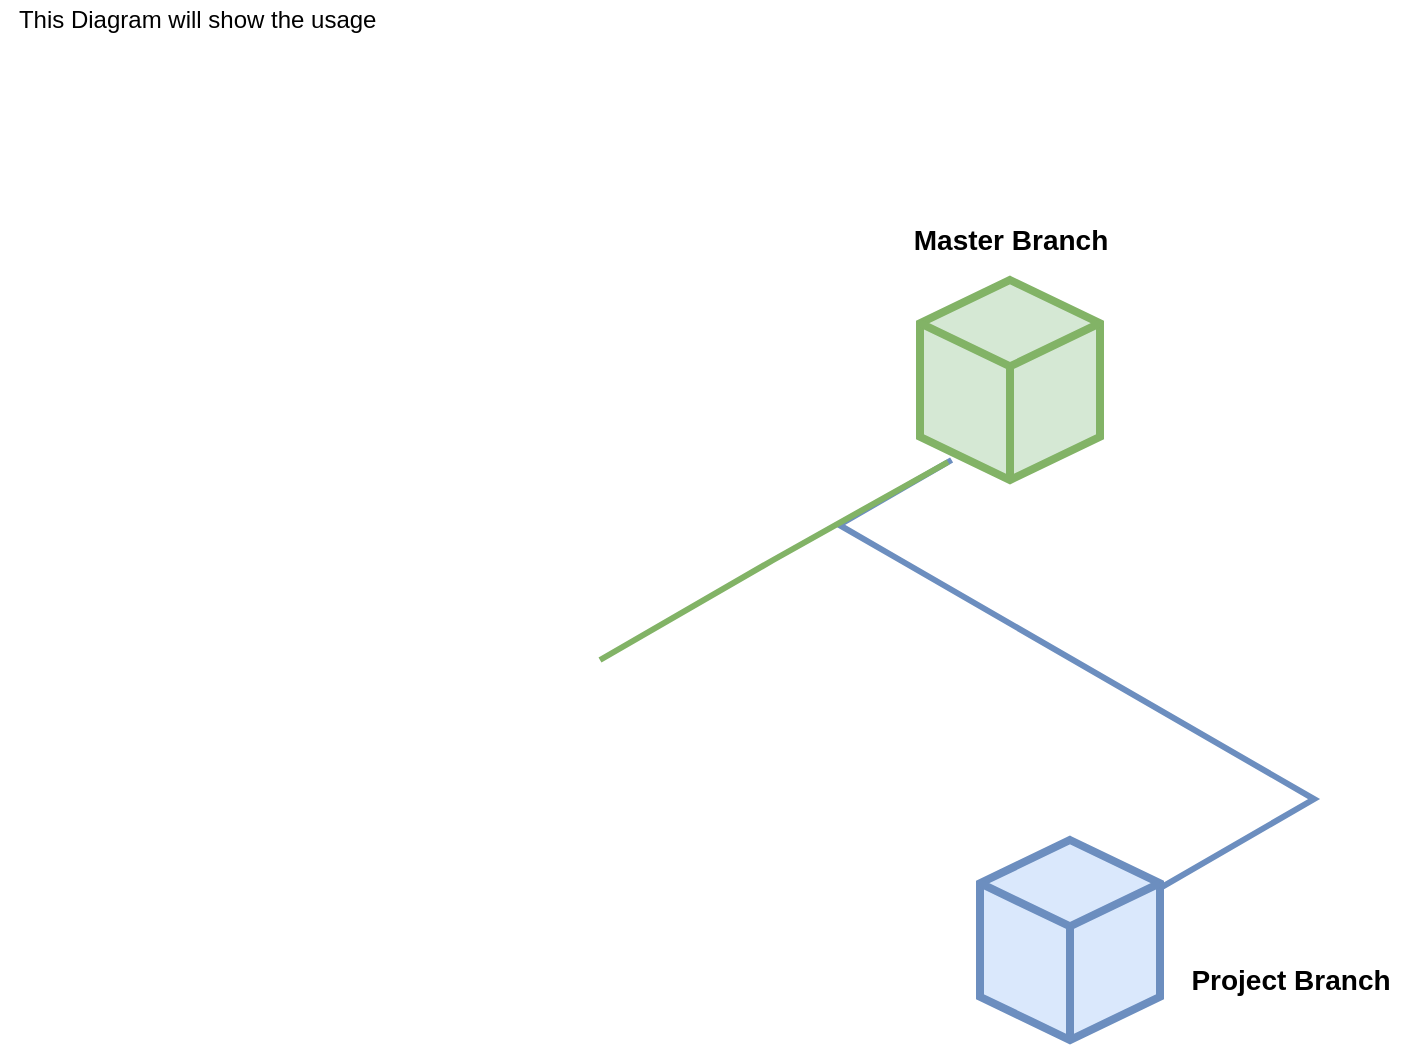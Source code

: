 <mxfile version="15.4.0" type="device"><diagram id="Gr8eLKI50EKaMuv7L0XR" name="Page-1"><mxGraphModel dx="1086" dy="806" grid="1" gridSize="10" guides="1" tooltips="1" connect="1" arrows="1" fold="1" page="1" pageScale="1" pageWidth="850" pageHeight="1100" math="0" shadow="0"><root><mxCell id="0"/><mxCell id="1" parent="0"/><mxCell id="dde1bQXauOGB9QP5MdAG-11" value="" style="html=1;whiteSpace=wrap;shape=isoCube2;backgroundOutline=1;isoAngle=15;strokeWidth=4;fillColor=#d5e8d4;strokeColor=#82b366;" vertex="1" parent="1"><mxGeometry x="650" y="210" width="90" height="100" as="geometry"/></mxCell><mxCell id="dde1bQXauOGB9QP5MdAG-12" value="&lt;font style=&quot;font-size: 14px&quot;&gt;&lt;b&gt;Master Branch&lt;/b&gt;&lt;/font&gt;" style="text;html=1;align=center;verticalAlign=middle;resizable=0;points=[];autosize=1;strokeColor=none;fillColor=none;" vertex="1" parent="1"><mxGeometry x="640" y="180" width="110" height="20" as="geometry"/></mxCell><mxCell id="dde1bQXauOGB9QP5MdAG-13" value="" style="edgeStyle=isometricEdgeStyle;endArrow=none;html=1;rounded=0;strokeWidth=3;fillColor=#dae8fc;strokeColor=#6c8ebf;" edge="1" parent="1" source="dde1bQXauOGB9QP5MdAG-15"><mxGeometry width="50" height="100" relative="1" as="geometry"><mxPoint x="650" y="420" as="sourcePoint"/><mxPoint x="665.8" y="300" as="targetPoint"/><Array as="points"><mxPoint x="640" y="350"/></Array></mxGeometry></mxCell><mxCell id="dde1bQXauOGB9QP5MdAG-14" value="" style="edgeStyle=isometricEdgeStyle;endArrow=none;html=1;rounded=0;strokeWidth=3;fillColor=#d5e8d4;strokeColor=#82b366;entryX=0.156;entryY=0.91;entryDx=0;entryDy=0;entryPerimeter=0;" edge="1" parent="1" target="dde1bQXauOGB9QP5MdAG-11"><mxGeometry width="50" height="100" relative="1" as="geometry"><mxPoint x="490" y="400" as="sourcePoint"/><mxPoint x="665.8" y="300" as="targetPoint"/></mxGeometry></mxCell><mxCell id="dde1bQXauOGB9QP5MdAG-15" value="" style="html=1;whiteSpace=wrap;shape=isoCube2;backgroundOutline=1;isoAngle=15;strokeWidth=4;fillColor=#dae8fc;strokeColor=#6c8ebf;" vertex="1" parent="1"><mxGeometry x="680" y="490" width="90" height="100" as="geometry"/></mxCell><mxCell id="dde1bQXauOGB9QP5MdAG-16" value="&lt;font style=&quot;font-size: 14px&quot;&gt;&lt;b&gt;Project Branch&lt;/b&gt;&lt;/font&gt;" style="text;html=1;align=center;verticalAlign=middle;resizable=0;points=[];autosize=1;strokeColor=none;fillColor=none;" vertex="1" parent="1"><mxGeometry x="775" y="550" width="120" height="20" as="geometry"/></mxCell><mxCell id="dde1bQXauOGB9QP5MdAG-25" value="This Diagram will show the usage&amp;nbsp;" style="text;html=1;align=center;verticalAlign=middle;resizable=0;points=[];autosize=1;strokeColor=none;fillColor=none;" vertex="1" parent="1"><mxGeometry x="190" y="70" width="200" height="20" as="geometry"/></mxCell></root></mxGraphModel></diagram></mxfile>